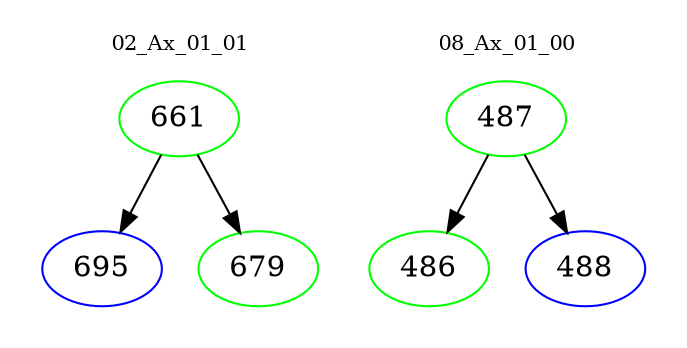 digraph{
subgraph cluster_0 {
color = white
label = "02_Ax_01_01";
fontsize=10;
T0_661 [label="661", color="green"]
T0_661 -> T0_695 [color="black"]
T0_695 [label="695", color="blue"]
T0_661 -> T0_679 [color="black"]
T0_679 [label="679", color="green"]
}
subgraph cluster_1 {
color = white
label = "08_Ax_01_00";
fontsize=10;
T1_487 [label="487", color="green"]
T1_487 -> T1_486 [color="black"]
T1_486 [label="486", color="green"]
T1_487 -> T1_488 [color="black"]
T1_488 [label="488", color="blue"]
}
}
